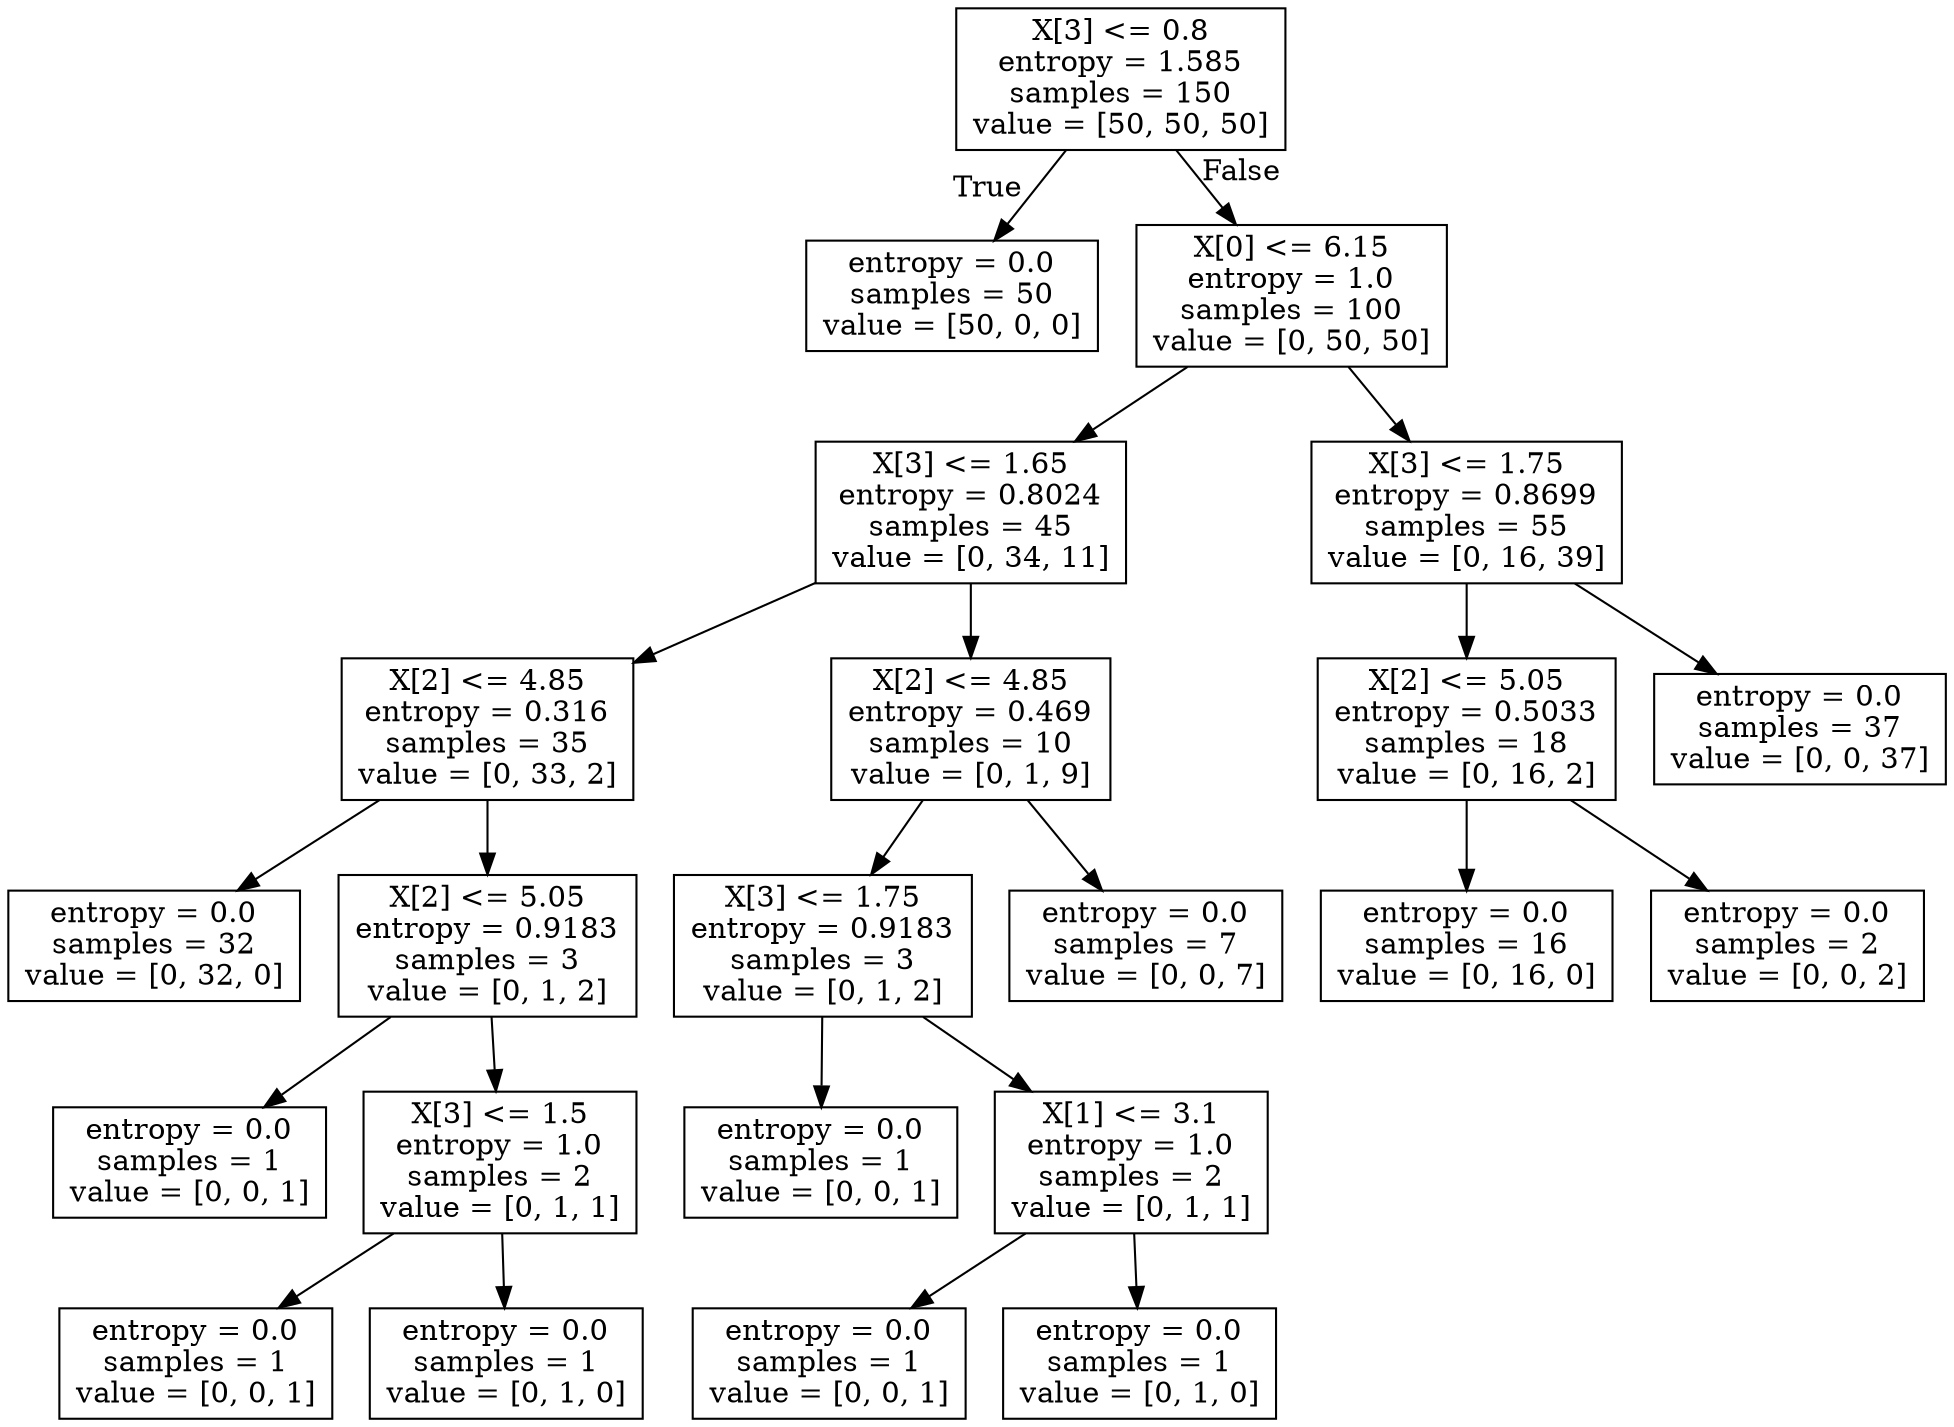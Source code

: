 digraph Tree {
node [shape=box] ;
0 [label="X[3] <= 0.8\nentropy = 1.585\nsamples = 150\nvalue = [50, 50, 50]"] ;
1 [label="entropy = 0.0\nsamples = 50\nvalue = [50, 0, 0]"] ;
0 -> 1 [labeldistance=2.5, labelangle=45, headlabel="True"] ;
2 [label="X[0] <= 6.15\nentropy = 1.0\nsamples = 100\nvalue = [0, 50, 50]"] ;
0 -> 2 [labeldistance=2.5, labelangle=-45, headlabel="False"] ;
3 [label="X[3] <= 1.65\nentropy = 0.8024\nsamples = 45\nvalue = [0, 34, 11]"] ;
2 -> 3 ;
4 [label="X[2] <= 4.85\nentropy = 0.316\nsamples = 35\nvalue = [0, 33, 2]"] ;
3 -> 4 ;
5 [label="entropy = 0.0\nsamples = 32\nvalue = [0, 32, 0]"] ;
4 -> 5 ;
6 [label="X[2] <= 5.05\nentropy = 0.9183\nsamples = 3\nvalue = [0, 1, 2]"] ;
4 -> 6 ;
7 [label="entropy = 0.0\nsamples = 1\nvalue = [0, 0, 1]"] ;
6 -> 7 ;
8 [label="X[3] <= 1.5\nentropy = 1.0\nsamples = 2\nvalue = [0, 1, 1]"] ;
6 -> 8 ;
9 [label="entropy = 0.0\nsamples = 1\nvalue = [0, 0, 1]"] ;
8 -> 9 ;
10 [label="entropy = 0.0\nsamples = 1\nvalue = [0, 1, 0]"] ;
8 -> 10 ;
11 [label="X[2] <= 4.85\nentropy = 0.469\nsamples = 10\nvalue = [0, 1, 9]"] ;
3 -> 11 ;
12 [label="X[3] <= 1.75\nentropy = 0.9183\nsamples = 3\nvalue = [0, 1, 2]"] ;
11 -> 12 ;
13 [label="entropy = 0.0\nsamples = 1\nvalue = [0, 0, 1]"] ;
12 -> 13 ;
14 [label="X[1] <= 3.1\nentropy = 1.0\nsamples = 2\nvalue = [0, 1, 1]"] ;
12 -> 14 ;
15 [label="entropy = 0.0\nsamples = 1\nvalue = [0, 0, 1]"] ;
14 -> 15 ;
16 [label="entropy = 0.0\nsamples = 1\nvalue = [0, 1, 0]"] ;
14 -> 16 ;
17 [label="entropy = 0.0\nsamples = 7\nvalue = [0, 0, 7]"] ;
11 -> 17 ;
18 [label="X[3] <= 1.75\nentropy = 0.8699\nsamples = 55\nvalue = [0, 16, 39]"] ;
2 -> 18 ;
19 [label="X[2] <= 5.05\nentropy = 0.5033\nsamples = 18\nvalue = [0, 16, 2]"] ;
18 -> 19 ;
20 [label="entropy = 0.0\nsamples = 16\nvalue = [0, 16, 0]"] ;
19 -> 20 ;
21 [label="entropy = 0.0\nsamples = 2\nvalue = [0, 0, 2]"] ;
19 -> 21 ;
22 [label="entropy = 0.0\nsamples = 37\nvalue = [0, 0, 37]"] ;
18 -> 22 ;
}